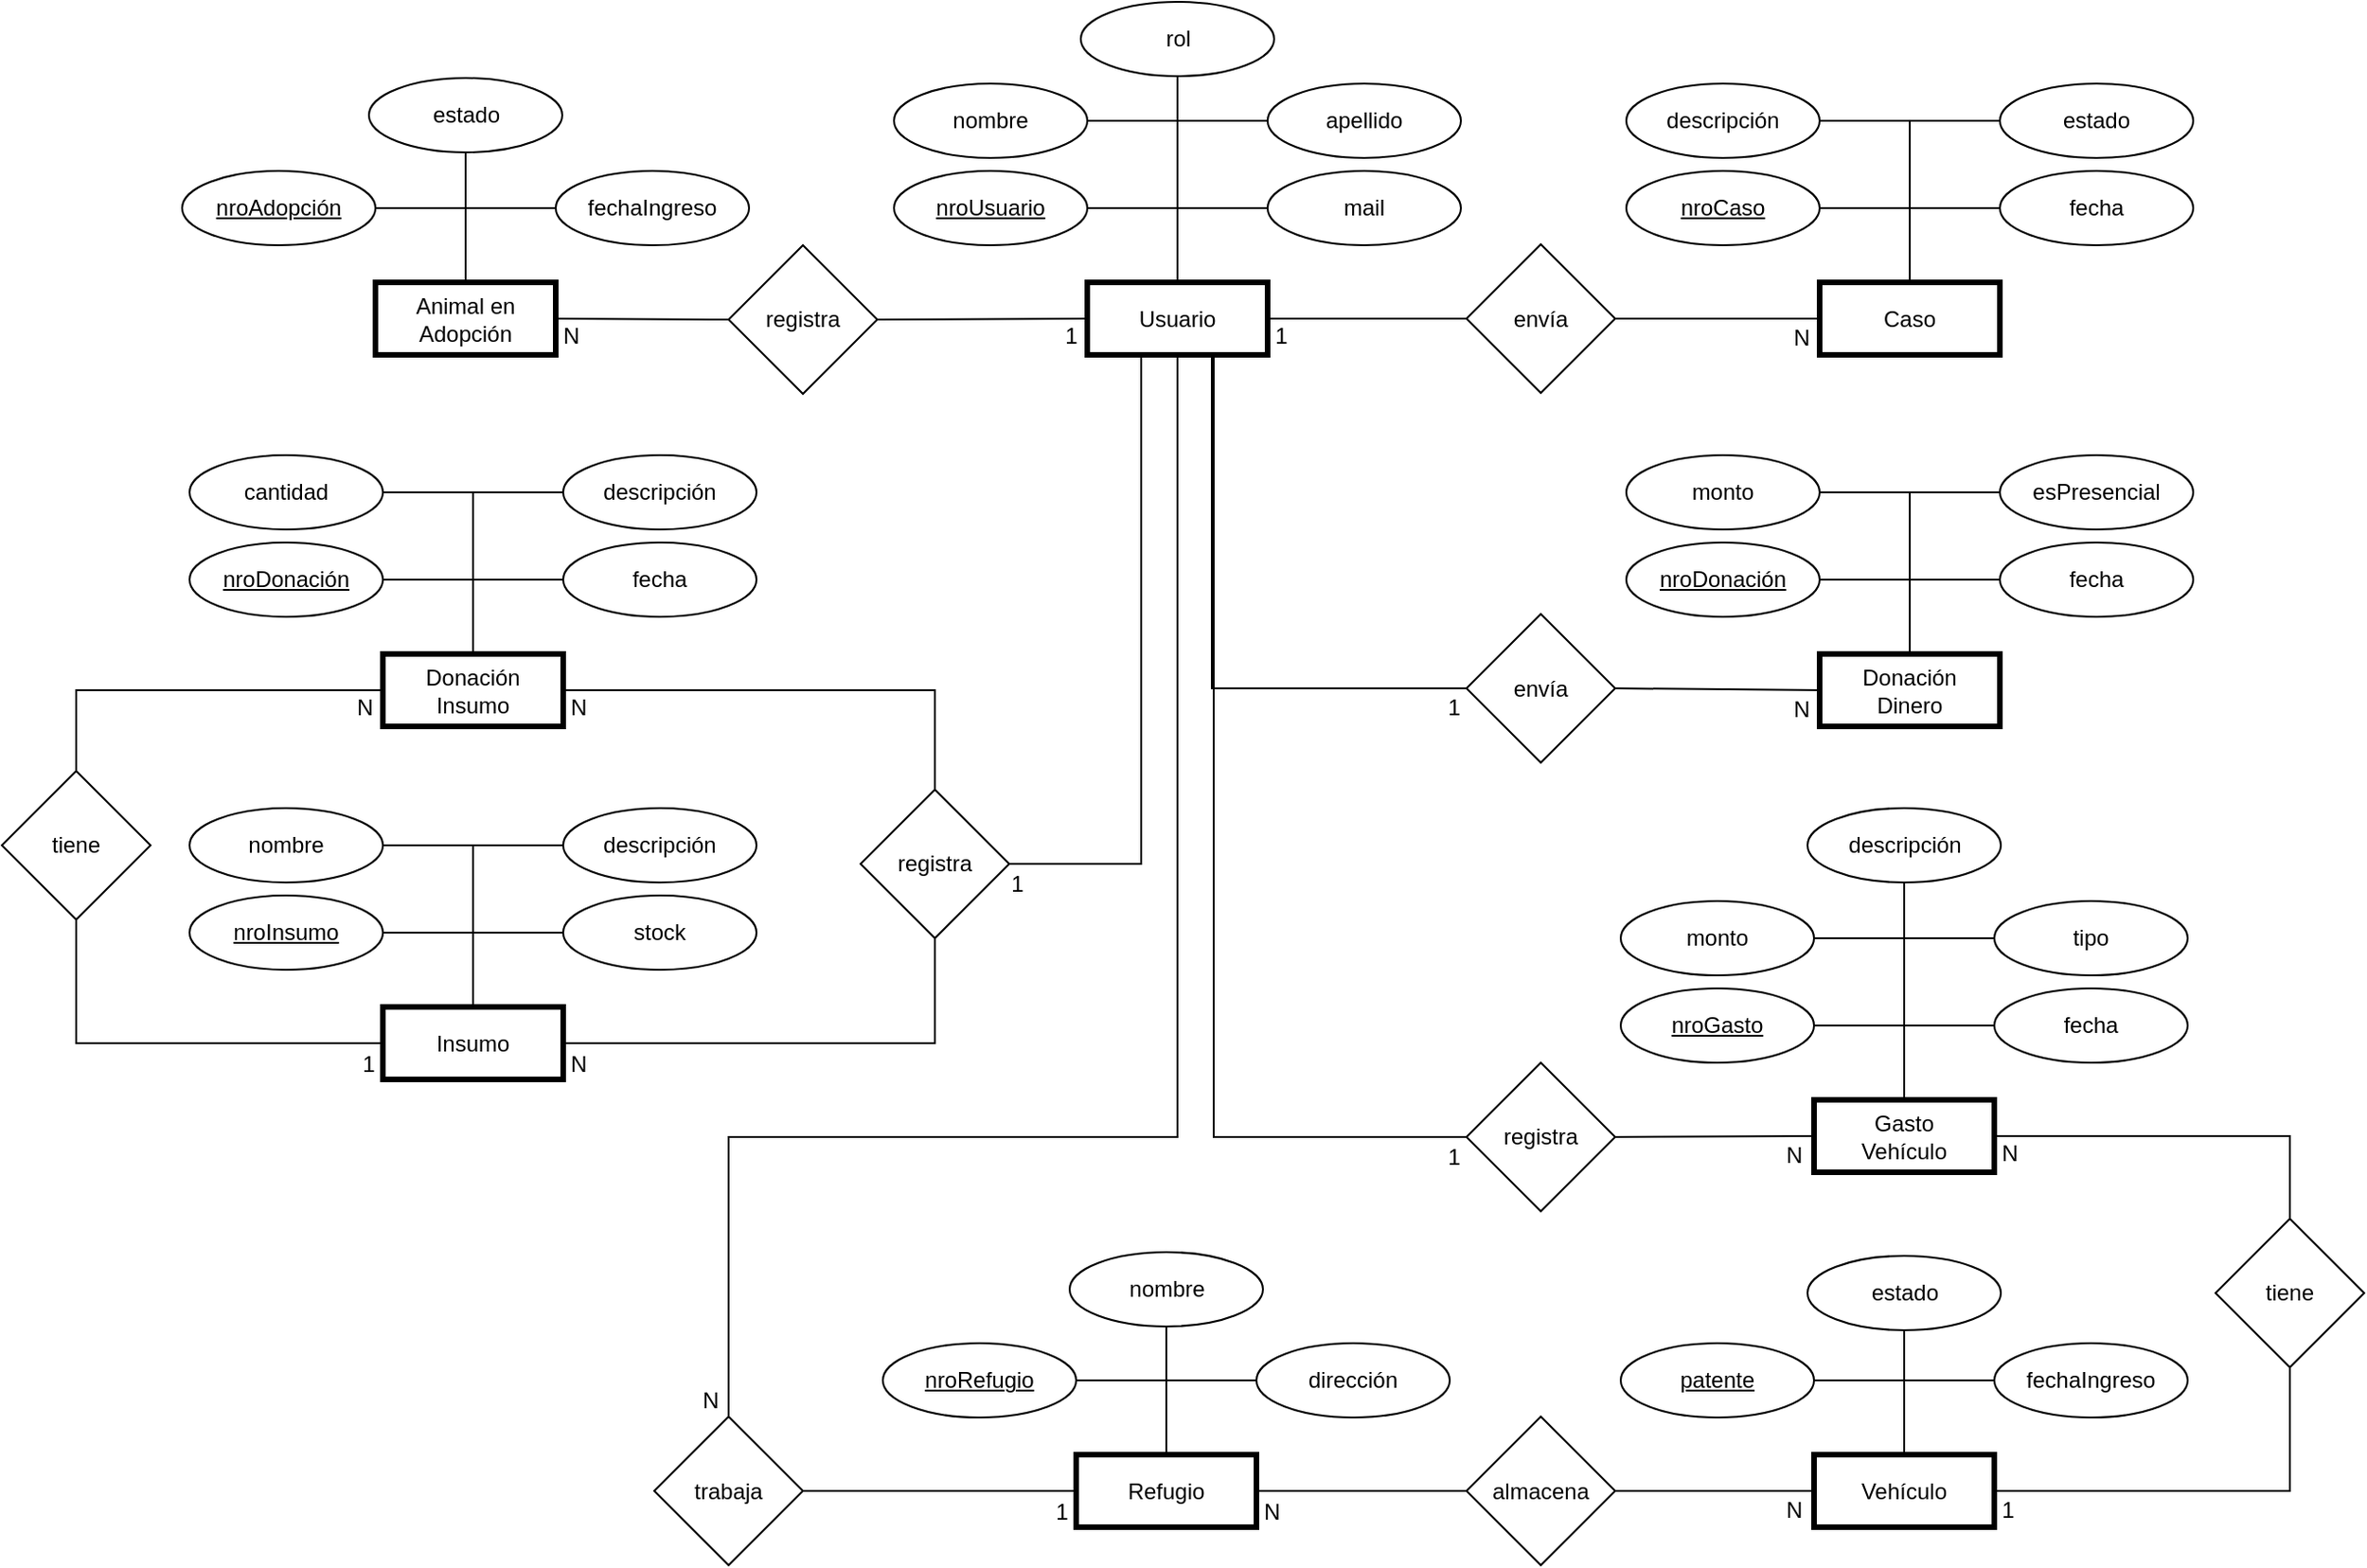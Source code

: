 <mxfile version="24.2.3" type="github">
  <diagram name="Page-1" id="GVhFGZ3rpqO2WIiVd2YP">
    <mxGraphModel dx="2443" dy="1619" grid="0" gridSize="10" guides="1" tooltips="1" connect="1" arrows="1" fold="1" page="0" pageScale="1" pageWidth="827" pageHeight="1169" math="0" shadow="0">
      <root>
        <mxCell id="0" />
        <mxCell id="1" parent="0" />
        <mxCell id="gxhyZ_KrEdZM4fqts1G2-6" style="edgeStyle=orthogonalEdgeStyle;rounded=0;orthogonalLoop=1;jettySize=auto;html=1;exitX=0.5;exitY=0;exitDx=0;exitDy=0;entryX=1;entryY=0.5;entryDx=0;entryDy=0;fontSize=12;startSize=8;endSize=8;endArrow=none;endFill=0;" parent="1" source="gxhyZ_KrEdZM4fqts1G2-1" target="gxhyZ_KrEdZM4fqts1G2-3" edge="1">
          <mxGeometry relative="1" as="geometry" />
        </mxCell>
        <mxCell id="gxhyZ_KrEdZM4fqts1G2-91" style="edgeStyle=none;curved=1;rounded=0;orthogonalLoop=1;jettySize=auto;html=1;exitX=1;exitY=0.5;exitDx=0;exitDy=0;fontSize=12;startSize=8;endSize=8;endArrow=none;endFill=0;" parent="1" source="gxhyZ_KrEdZM4fqts1G2-1" target="gxhyZ_KrEdZM4fqts1G2-90" edge="1">
          <mxGeometry relative="1" as="geometry" />
        </mxCell>
        <mxCell id="gxhyZ_KrEdZM4fqts1G2-111" value="1" style="edgeLabel;html=1;align=center;verticalAlign=middle;resizable=0;points=[];fontSize=12;" parent="gxhyZ_KrEdZM4fqts1G2-91" vertex="1" connectable="0">
          <mxGeometry x="-0.047" relative="1" as="geometry">
            <mxPoint x="-44" y="9" as="offset" />
          </mxGeometry>
        </mxCell>
        <mxCell id="gxhyZ_KrEdZM4fqts1G2-94" style="edgeStyle=none;curved=1;rounded=0;orthogonalLoop=1;jettySize=auto;html=1;exitX=0;exitY=0.5;exitDx=0;exitDy=0;entryX=1;entryY=0.5;entryDx=0;entryDy=0;fontSize=12;startSize=8;endSize=8;endArrow=none;endFill=0;" parent="1" source="gxhyZ_KrEdZM4fqts1G2-1" target="gxhyZ_KrEdZM4fqts1G2-93" edge="1">
          <mxGeometry relative="1" as="geometry">
            <mxPoint x="-341" y="42" as="targetPoint" />
          </mxGeometry>
        </mxCell>
        <mxCell id="gxhyZ_KrEdZM4fqts1G2-109" value="1" style="edgeLabel;html=1;align=center;verticalAlign=middle;resizable=0;points=[];fontSize=12;" parent="gxhyZ_KrEdZM4fqts1G2-94" vertex="1" connectable="0">
          <mxGeometry x="0.044" y="-2" relative="1" as="geometry">
            <mxPoint x="50" y="11" as="offset" />
          </mxGeometry>
        </mxCell>
        <mxCell id="gxhyZ_KrEdZM4fqts1G2-115" value="1" style="edgeLabel;html=1;align=center;verticalAlign=middle;resizable=0;points=[];fontSize=12;" parent="gxhyZ_KrEdZM4fqts1G2-94" vertex="1" connectable="0">
          <mxGeometry x="0.044" y="-2" relative="1" as="geometry">
            <mxPoint x="21" y="306" as="offset" />
          </mxGeometry>
        </mxCell>
        <mxCell id="gxhyZ_KrEdZM4fqts1G2-117" value="1" style="edgeLabel;html=1;align=center;verticalAlign=middle;resizable=0;points=[];fontSize=12;" parent="gxhyZ_KrEdZM4fqts1G2-94" vertex="1" connectable="0">
          <mxGeometry x="0.044" y="-2" relative="1" as="geometry">
            <mxPoint x="256" y="211" as="offset" />
          </mxGeometry>
        </mxCell>
        <mxCell id="gxhyZ_KrEdZM4fqts1G2-122" value="N" style="edgeLabel;html=1;align=center;verticalAlign=middle;resizable=0;points=[];fontSize=12;" parent="gxhyZ_KrEdZM4fqts1G2-94" vertex="1" connectable="0">
          <mxGeometry x="0.044" y="-2" relative="1" as="geometry">
            <mxPoint x="-330" y="211" as="offset" />
          </mxGeometry>
        </mxCell>
        <mxCell id="gxhyZ_KrEdZM4fqts1G2-123" value="1" style="edgeLabel;html=1;align=center;verticalAlign=middle;resizable=0;points=[];fontSize=12;" parent="gxhyZ_KrEdZM4fqts1G2-94" vertex="1" connectable="0">
          <mxGeometry x="0.044" y="-2" relative="1" as="geometry">
            <mxPoint x="-328" y="403" as="offset" />
          </mxGeometry>
        </mxCell>
        <mxCell id="gxhyZ_KrEdZM4fqts1G2-133" value="1" style="edgeLabel;html=1;align=center;verticalAlign=middle;resizable=0;points=[];fontSize=12;" parent="gxhyZ_KrEdZM4fqts1G2-94" vertex="1" connectable="0">
          <mxGeometry x="0.044" y="-2" relative="1" as="geometry">
            <mxPoint x="554" y="643" as="offset" />
          </mxGeometry>
        </mxCell>
        <mxCell id="F6LjRjJi2KFlLczRS62S-1" value="1" style="edgeLabel;html=1;align=center;verticalAlign=middle;resizable=0;points=[];fontSize=12;" vertex="1" connectable="0" parent="gxhyZ_KrEdZM4fqts1G2-94">
          <mxGeometry x="0.044" y="-2" relative="1" as="geometry">
            <mxPoint x="45" y="644" as="offset" />
          </mxGeometry>
        </mxCell>
        <mxCell id="F6LjRjJi2KFlLczRS62S-17" value="1" style="edgeLabel;html=1;align=center;verticalAlign=middle;resizable=0;points=[];fontSize=12;" vertex="1" connectable="0" parent="gxhyZ_KrEdZM4fqts1G2-94">
          <mxGeometry x="0.044" y="-2" relative="1" as="geometry">
            <mxPoint x="256" y="453" as="offset" />
          </mxGeometry>
        </mxCell>
        <mxCell id="gxhyZ_KrEdZM4fqts1G2-99" style="edgeStyle=orthogonalEdgeStyle;rounded=0;orthogonalLoop=1;jettySize=auto;html=1;exitX=0.5;exitY=1;exitDx=0;exitDy=0;entryX=0;entryY=0.5;entryDx=0;entryDy=0;fontSize=12;startSize=8;endSize=8;endArrow=none;endFill=0;" parent="1" source="gxhyZ_KrEdZM4fqts1G2-1" target="gxhyZ_KrEdZM4fqts1G2-97" edge="1">
          <mxGeometry relative="1" as="geometry">
            <Array as="points">
              <mxPoint x="-181" y="61" />
              <mxPoint x="-181" y="241" />
            </Array>
          </mxGeometry>
        </mxCell>
        <mxCell id="gxhyZ_KrEdZM4fqts1G2-128" style="edgeStyle=orthogonalEdgeStyle;rounded=0;orthogonalLoop=1;jettySize=auto;html=1;exitX=0.5;exitY=1;exitDx=0;exitDy=0;entryX=0;entryY=0.5;entryDx=0;entryDy=0;fontSize=12;startSize=8;endSize=8;endArrow=none;endFill=0;" parent="1" source="gxhyZ_KrEdZM4fqts1G2-1" target="gxhyZ_KrEdZM4fqts1G2-126" edge="1">
          <mxGeometry relative="1" as="geometry">
            <Array as="points">
              <mxPoint x="-180" y="61" />
              <mxPoint x="-180" y="482" />
            </Array>
          </mxGeometry>
        </mxCell>
        <mxCell id="F6LjRjJi2KFlLczRS62S-16" style="edgeStyle=orthogonalEdgeStyle;rounded=0;orthogonalLoop=1;jettySize=auto;html=1;exitX=0.5;exitY=1;exitDx=0;exitDy=0;entryX=0.5;entryY=0;entryDx=0;entryDy=0;fontSize=12;startSize=8;endSize=8;endArrow=none;endFill=0;" edge="1" parent="1" source="gxhyZ_KrEdZM4fqts1G2-1" target="F6LjRjJi2KFlLczRS62S-15">
          <mxGeometry relative="1" as="geometry">
            <Array as="points">
              <mxPoint x="-199" y="482" />
              <mxPoint x="-441" y="482" />
            </Array>
          </mxGeometry>
        </mxCell>
        <mxCell id="gxhyZ_KrEdZM4fqts1G2-1" value="Usuario" style="rounded=0;whiteSpace=wrap;html=1;strokeWidth=3;" parent="1" vertex="1">
          <mxGeometry x="-248" y="22" width="97" height="39" as="geometry" />
        </mxCell>
        <mxCell id="gxhyZ_KrEdZM4fqts1G2-2" value="nombre" style="ellipse;whiteSpace=wrap;html=1;" parent="1" vertex="1">
          <mxGeometry x="-352" y="-85" width="104" height="40" as="geometry" />
        </mxCell>
        <mxCell id="gxhyZ_KrEdZM4fqts1G2-3" value="&lt;u&gt;nroUsuario&lt;/u&gt;" style="ellipse;whiteSpace=wrap;html=1;" parent="1" vertex="1">
          <mxGeometry x="-352" y="-38" width="104" height="40" as="geometry" />
        </mxCell>
        <mxCell id="gxhyZ_KrEdZM4fqts1G2-4" value="apellido" style="ellipse;whiteSpace=wrap;html=1;" parent="1" vertex="1">
          <mxGeometry x="-151" y="-85" width="104" height="40" as="geometry" />
        </mxCell>
        <mxCell id="gxhyZ_KrEdZM4fqts1G2-5" value="mail" style="ellipse;whiteSpace=wrap;html=1;" parent="1" vertex="1">
          <mxGeometry x="-151" y="-38" width="104" height="40" as="geometry" />
        </mxCell>
        <mxCell id="gxhyZ_KrEdZM4fqts1G2-8" style="edgeStyle=orthogonalEdgeStyle;rounded=0;orthogonalLoop=1;jettySize=auto;html=1;exitX=0.5;exitY=0;exitDx=0;exitDy=0;entryX=1;entryY=0.5;entryDx=0;entryDy=0;fontSize=12;startSize=8;endSize=8;endArrow=none;endFill=0;" parent="1" source="gxhyZ_KrEdZM4fqts1G2-1" target="gxhyZ_KrEdZM4fqts1G2-2" edge="1">
          <mxGeometry relative="1" as="geometry">
            <mxPoint x="-175" y="-117" as="sourcePoint" />
            <mxPoint x="-224" y="-157" as="targetPoint" />
          </mxGeometry>
        </mxCell>
        <mxCell id="gxhyZ_KrEdZM4fqts1G2-9" style="edgeStyle=orthogonalEdgeStyle;rounded=0;orthogonalLoop=1;jettySize=auto;html=1;exitX=0.5;exitY=0;exitDx=0;exitDy=0;entryX=0;entryY=0.5;entryDx=0;entryDy=0;fontSize=12;startSize=8;endSize=8;endArrow=none;endFill=0;" parent="1" source="gxhyZ_KrEdZM4fqts1G2-1" target="gxhyZ_KrEdZM4fqts1G2-4" edge="1">
          <mxGeometry relative="1" as="geometry">
            <mxPoint x="-145" y="-4" as="sourcePoint" />
            <mxPoint x="-194" y="-91" as="targetPoint" />
          </mxGeometry>
        </mxCell>
        <mxCell id="gxhyZ_KrEdZM4fqts1G2-11" style="edgeStyle=orthogonalEdgeStyle;rounded=0;orthogonalLoop=1;jettySize=auto;html=1;exitX=0;exitY=0.5;exitDx=0;exitDy=0;entryX=0.5;entryY=0;entryDx=0;entryDy=0;fontSize=12;startSize=8;endSize=8;endArrow=none;endFill=0;" parent="1" source="gxhyZ_KrEdZM4fqts1G2-5" target="gxhyZ_KrEdZM4fqts1G2-1" edge="1">
          <mxGeometry relative="1" as="geometry">
            <mxPoint x="-45" y="72" as="sourcePoint" />
            <mxPoint x="-94" y="32" as="targetPoint" />
          </mxGeometry>
        </mxCell>
        <mxCell id="gxhyZ_KrEdZM4fqts1G2-12" style="edgeStyle=orthogonalEdgeStyle;rounded=0;orthogonalLoop=1;jettySize=auto;html=1;exitX=0.5;exitY=0;exitDx=0;exitDy=0;entryX=1;entryY=0.5;entryDx=0;entryDy=0;fontSize=12;startSize=8;endSize=8;endArrow=none;endFill=0;" parent="1" source="gxhyZ_KrEdZM4fqts1G2-13" target="gxhyZ_KrEdZM4fqts1G2-15" edge="1">
          <mxGeometry relative="1" as="geometry" />
        </mxCell>
        <mxCell id="gxhyZ_KrEdZM4fqts1G2-13" value="Caso" style="rounded=0;whiteSpace=wrap;html=1;strokeWidth=3;" parent="1" vertex="1">
          <mxGeometry x="146" y="22" width="97" height="39" as="geometry" />
        </mxCell>
        <mxCell id="gxhyZ_KrEdZM4fqts1G2-14" value="descripción" style="ellipse;whiteSpace=wrap;html=1;" parent="1" vertex="1">
          <mxGeometry x="42" y="-85" width="104" height="40" as="geometry" />
        </mxCell>
        <mxCell id="gxhyZ_KrEdZM4fqts1G2-15" value="&lt;u&gt;nroCaso&lt;/u&gt;" style="ellipse;whiteSpace=wrap;html=1;" parent="1" vertex="1">
          <mxGeometry x="42" y="-38" width="104" height="40" as="geometry" />
        </mxCell>
        <mxCell id="gxhyZ_KrEdZM4fqts1G2-17" value="fecha" style="ellipse;whiteSpace=wrap;html=1;" parent="1" vertex="1">
          <mxGeometry x="243" y="-38" width="104" height="40" as="geometry" />
        </mxCell>
        <mxCell id="gxhyZ_KrEdZM4fqts1G2-18" style="edgeStyle=orthogonalEdgeStyle;rounded=0;orthogonalLoop=1;jettySize=auto;html=1;exitX=0.5;exitY=0;exitDx=0;exitDy=0;entryX=1;entryY=0.5;entryDx=0;entryDy=0;fontSize=12;startSize=8;endSize=8;endArrow=none;endFill=0;" parent="1" source="gxhyZ_KrEdZM4fqts1G2-13" target="gxhyZ_KrEdZM4fqts1G2-14" edge="1">
          <mxGeometry relative="1" as="geometry">
            <mxPoint x="219" y="-117" as="sourcePoint" />
            <mxPoint x="170" y="-157" as="targetPoint" />
          </mxGeometry>
        </mxCell>
        <mxCell id="gxhyZ_KrEdZM4fqts1G2-20" style="edgeStyle=orthogonalEdgeStyle;rounded=0;orthogonalLoop=1;jettySize=auto;html=1;exitX=0;exitY=0.5;exitDx=0;exitDy=0;entryX=0.5;entryY=0;entryDx=0;entryDy=0;fontSize=12;startSize=8;endSize=8;endArrow=none;endFill=0;" parent="1" source="gxhyZ_KrEdZM4fqts1G2-17" target="gxhyZ_KrEdZM4fqts1G2-13" edge="1">
          <mxGeometry relative="1" as="geometry">
            <mxPoint x="349" y="72" as="sourcePoint" />
            <mxPoint x="300" y="32" as="targetPoint" />
          </mxGeometry>
        </mxCell>
        <mxCell id="gxhyZ_KrEdZM4fqts1G2-21" style="edgeStyle=orthogonalEdgeStyle;rounded=0;orthogonalLoop=1;jettySize=auto;html=1;exitX=0.5;exitY=0;exitDx=0;exitDy=0;entryX=1;entryY=0.5;entryDx=0;entryDy=0;fontSize=12;startSize=8;endSize=8;endArrow=none;endFill=0;" parent="1" source="gxhyZ_KrEdZM4fqts1G2-22" target="gxhyZ_KrEdZM4fqts1G2-24" edge="1">
          <mxGeometry relative="1" as="geometry" />
        </mxCell>
        <mxCell id="gxhyZ_KrEdZM4fqts1G2-22" value="&lt;div&gt;Animal en Adopción&lt;/div&gt;" style="rounded=0;whiteSpace=wrap;html=1;strokeWidth=3;" parent="1" vertex="1">
          <mxGeometry x="-631" y="22" width="97" height="39" as="geometry" />
        </mxCell>
        <mxCell id="gxhyZ_KrEdZM4fqts1G2-24" value="&lt;u&gt;nroAdopción&lt;/u&gt;" style="ellipse;whiteSpace=wrap;html=1;" parent="1" vertex="1">
          <mxGeometry x="-735" y="-38" width="104" height="40" as="geometry" />
        </mxCell>
        <mxCell id="gxhyZ_KrEdZM4fqts1G2-26" value="fechaIngreso" style="ellipse;whiteSpace=wrap;html=1;" parent="1" vertex="1">
          <mxGeometry x="-534" y="-38" width="104" height="40" as="geometry" />
        </mxCell>
        <mxCell id="gxhyZ_KrEdZM4fqts1G2-29" style="edgeStyle=orthogonalEdgeStyle;rounded=0;orthogonalLoop=1;jettySize=auto;html=1;exitX=0;exitY=0.5;exitDx=0;exitDy=0;entryX=0.5;entryY=0;entryDx=0;entryDy=0;fontSize=12;startSize=8;endSize=8;endArrow=none;endFill=0;" parent="1" source="gxhyZ_KrEdZM4fqts1G2-26" target="gxhyZ_KrEdZM4fqts1G2-22" edge="1">
          <mxGeometry relative="1" as="geometry">
            <mxPoint x="-428" y="72" as="sourcePoint" />
            <mxPoint x="-477" y="32" as="targetPoint" />
          </mxGeometry>
        </mxCell>
        <mxCell id="gxhyZ_KrEdZM4fqts1G2-30" style="edgeStyle=orthogonalEdgeStyle;rounded=0;orthogonalLoop=1;jettySize=auto;html=1;exitX=0.5;exitY=0;exitDx=0;exitDy=0;entryX=1;entryY=0.5;entryDx=0;entryDy=0;fontSize=12;startSize=8;endSize=8;endArrow=none;endFill=0;" parent="1" source="gxhyZ_KrEdZM4fqts1G2-31" target="gxhyZ_KrEdZM4fqts1G2-33" edge="1">
          <mxGeometry relative="1" as="geometry" />
        </mxCell>
        <mxCell id="gxhyZ_KrEdZM4fqts1G2-31" value="&lt;div&gt;Donación&lt;/div&gt;&lt;div&gt;Dinero&lt;br&gt;&lt;/div&gt;" style="rounded=0;whiteSpace=wrap;html=1;strokeWidth=3;" parent="1" vertex="1">
          <mxGeometry x="146" y="222" width="97" height="39" as="geometry" />
        </mxCell>
        <mxCell id="gxhyZ_KrEdZM4fqts1G2-32" value="monto" style="ellipse;whiteSpace=wrap;html=1;" parent="1" vertex="1">
          <mxGeometry x="42" y="115" width="104" height="40" as="geometry" />
        </mxCell>
        <mxCell id="gxhyZ_KrEdZM4fqts1G2-33" value="&lt;u&gt;nroDonación&lt;/u&gt;" style="ellipse;whiteSpace=wrap;html=1;" parent="1" vertex="1">
          <mxGeometry x="42" y="162" width="104" height="40" as="geometry" />
        </mxCell>
        <mxCell id="gxhyZ_KrEdZM4fqts1G2-34" value="esPresencial" style="ellipse;whiteSpace=wrap;html=1;" parent="1" vertex="1">
          <mxGeometry x="243" y="115" width="104" height="40" as="geometry" />
        </mxCell>
        <mxCell id="gxhyZ_KrEdZM4fqts1G2-35" value="fecha" style="ellipse;whiteSpace=wrap;html=1;" parent="1" vertex="1">
          <mxGeometry x="243" y="162" width="104" height="40" as="geometry" />
        </mxCell>
        <mxCell id="gxhyZ_KrEdZM4fqts1G2-36" style="edgeStyle=orthogonalEdgeStyle;rounded=0;orthogonalLoop=1;jettySize=auto;html=1;exitX=0.5;exitY=0;exitDx=0;exitDy=0;entryX=1;entryY=0.5;entryDx=0;entryDy=0;fontSize=12;startSize=8;endSize=8;endArrow=none;endFill=0;" parent="1" source="gxhyZ_KrEdZM4fqts1G2-31" target="gxhyZ_KrEdZM4fqts1G2-32" edge="1">
          <mxGeometry relative="1" as="geometry">
            <mxPoint x="219" y="83" as="sourcePoint" />
            <mxPoint x="170" y="43" as="targetPoint" />
          </mxGeometry>
        </mxCell>
        <mxCell id="gxhyZ_KrEdZM4fqts1G2-37" style="edgeStyle=orthogonalEdgeStyle;rounded=0;orthogonalLoop=1;jettySize=auto;html=1;exitX=0.5;exitY=0;exitDx=0;exitDy=0;entryX=0;entryY=0.5;entryDx=0;entryDy=0;fontSize=12;startSize=8;endSize=8;endArrow=none;endFill=0;" parent="1" source="gxhyZ_KrEdZM4fqts1G2-31" target="gxhyZ_KrEdZM4fqts1G2-34" edge="1">
          <mxGeometry relative="1" as="geometry">
            <mxPoint x="249" y="196" as="sourcePoint" />
            <mxPoint x="200" y="109" as="targetPoint" />
          </mxGeometry>
        </mxCell>
        <mxCell id="gxhyZ_KrEdZM4fqts1G2-38" style="edgeStyle=orthogonalEdgeStyle;rounded=0;orthogonalLoop=1;jettySize=auto;html=1;exitX=0;exitY=0.5;exitDx=0;exitDy=0;entryX=0.5;entryY=0;entryDx=0;entryDy=0;fontSize=12;startSize=8;endSize=8;endArrow=none;endFill=0;" parent="1" source="gxhyZ_KrEdZM4fqts1G2-35" target="gxhyZ_KrEdZM4fqts1G2-31" edge="1">
          <mxGeometry relative="1" as="geometry">
            <mxPoint x="349" y="272" as="sourcePoint" />
            <mxPoint x="300" y="232" as="targetPoint" />
          </mxGeometry>
        </mxCell>
        <mxCell id="gxhyZ_KrEdZM4fqts1G2-39" style="edgeStyle=orthogonalEdgeStyle;rounded=0;orthogonalLoop=1;jettySize=auto;html=1;exitX=0.5;exitY=0;exitDx=0;exitDy=0;entryX=1;entryY=0.5;entryDx=0;entryDy=0;fontSize=12;startSize=8;endSize=8;endArrow=none;endFill=0;" parent="1" source="gxhyZ_KrEdZM4fqts1G2-40" target="gxhyZ_KrEdZM4fqts1G2-42" edge="1">
          <mxGeometry relative="1" as="geometry" />
        </mxCell>
        <mxCell id="gxhyZ_KrEdZM4fqts1G2-108" style="edgeStyle=orthogonalEdgeStyle;rounded=0;orthogonalLoop=1;jettySize=auto;html=1;exitX=1;exitY=0.5;exitDx=0;exitDy=0;entryX=0.5;entryY=1;entryDx=0;entryDy=0;fontSize=12;startSize=8;endSize=8;endArrow=none;endFill=0;" parent="1" source="gxhyZ_KrEdZM4fqts1G2-40" target="gxhyZ_KrEdZM4fqts1G2-96" edge="1">
          <mxGeometry relative="1" as="geometry" />
        </mxCell>
        <mxCell id="gxhyZ_KrEdZM4fqts1G2-40" value="Insumo" style="rounded=0;whiteSpace=wrap;html=1;strokeWidth=3;" parent="1" vertex="1">
          <mxGeometry x="-627" y="412" width="97" height="39" as="geometry" />
        </mxCell>
        <mxCell id="gxhyZ_KrEdZM4fqts1G2-41" value="nombre" style="ellipse;whiteSpace=wrap;html=1;" parent="1" vertex="1">
          <mxGeometry x="-731" y="305" width="104" height="40" as="geometry" />
        </mxCell>
        <mxCell id="gxhyZ_KrEdZM4fqts1G2-42" value="&lt;u&gt;nroInsumo&lt;/u&gt;" style="ellipse;whiteSpace=wrap;html=1;" parent="1" vertex="1">
          <mxGeometry x="-731" y="352" width="104" height="40" as="geometry" />
        </mxCell>
        <mxCell id="gxhyZ_KrEdZM4fqts1G2-43" value="descripción" style="ellipse;whiteSpace=wrap;html=1;" parent="1" vertex="1">
          <mxGeometry x="-530" y="305" width="104" height="40" as="geometry" />
        </mxCell>
        <mxCell id="gxhyZ_KrEdZM4fqts1G2-44" value="stock" style="ellipse;whiteSpace=wrap;html=1;" parent="1" vertex="1">
          <mxGeometry x="-530" y="352" width="104" height="40" as="geometry" />
        </mxCell>
        <mxCell id="gxhyZ_KrEdZM4fqts1G2-45" style="edgeStyle=orthogonalEdgeStyle;rounded=0;orthogonalLoop=1;jettySize=auto;html=1;exitX=0.5;exitY=0;exitDx=0;exitDy=0;entryX=1;entryY=0.5;entryDx=0;entryDy=0;fontSize=12;startSize=8;endSize=8;endArrow=none;endFill=0;" parent="1" source="gxhyZ_KrEdZM4fqts1G2-40" target="gxhyZ_KrEdZM4fqts1G2-41" edge="1">
          <mxGeometry relative="1" as="geometry">
            <mxPoint x="-554" y="273" as="sourcePoint" />
            <mxPoint x="-603" y="233" as="targetPoint" />
          </mxGeometry>
        </mxCell>
        <mxCell id="gxhyZ_KrEdZM4fqts1G2-46" style="edgeStyle=orthogonalEdgeStyle;rounded=0;orthogonalLoop=1;jettySize=auto;html=1;exitX=0.5;exitY=0;exitDx=0;exitDy=0;entryX=0;entryY=0.5;entryDx=0;entryDy=0;fontSize=12;startSize=8;endSize=8;endArrow=none;endFill=0;" parent="1" source="gxhyZ_KrEdZM4fqts1G2-40" target="gxhyZ_KrEdZM4fqts1G2-43" edge="1">
          <mxGeometry relative="1" as="geometry">
            <mxPoint x="-524" y="386" as="sourcePoint" />
            <mxPoint x="-573" y="299" as="targetPoint" />
          </mxGeometry>
        </mxCell>
        <mxCell id="gxhyZ_KrEdZM4fqts1G2-47" style="edgeStyle=orthogonalEdgeStyle;rounded=0;orthogonalLoop=1;jettySize=auto;html=1;exitX=0;exitY=0.5;exitDx=0;exitDy=0;entryX=0.5;entryY=0;entryDx=0;entryDy=0;fontSize=12;startSize=8;endSize=8;endArrow=none;endFill=0;" parent="1" source="gxhyZ_KrEdZM4fqts1G2-44" target="gxhyZ_KrEdZM4fqts1G2-40" edge="1">
          <mxGeometry relative="1" as="geometry">
            <mxPoint x="-424" y="462" as="sourcePoint" />
            <mxPoint x="-473" y="422" as="targetPoint" />
          </mxGeometry>
        </mxCell>
        <mxCell id="gxhyZ_KrEdZM4fqts1G2-48" style="edgeStyle=orthogonalEdgeStyle;rounded=0;orthogonalLoop=1;jettySize=auto;html=1;exitX=0.5;exitY=0;exitDx=0;exitDy=0;entryX=1;entryY=0.5;entryDx=0;entryDy=0;fontSize=12;startSize=8;endSize=8;endArrow=none;endFill=0;" parent="1" source="gxhyZ_KrEdZM4fqts1G2-49" target="gxhyZ_KrEdZM4fqts1G2-51" edge="1">
          <mxGeometry relative="1" as="geometry" />
        </mxCell>
        <mxCell id="gxhyZ_KrEdZM4fqts1G2-49" value="&lt;div&gt;Donación&lt;/div&gt;&lt;div&gt;Insumo&lt;br&gt;&lt;/div&gt;" style="rounded=0;whiteSpace=wrap;html=1;strokeWidth=3;" parent="1" vertex="1">
          <mxGeometry x="-627" y="222" width="97" height="39" as="geometry" />
        </mxCell>
        <mxCell id="gxhyZ_KrEdZM4fqts1G2-50" value="cantidad" style="ellipse;whiteSpace=wrap;html=1;" parent="1" vertex="1">
          <mxGeometry x="-731" y="115" width="104" height="40" as="geometry" />
        </mxCell>
        <mxCell id="gxhyZ_KrEdZM4fqts1G2-51" value="&lt;u&gt;nroDonación&lt;/u&gt;" style="ellipse;whiteSpace=wrap;html=1;" parent="1" vertex="1">
          <mxGeometry x="-731" y="162" width="104" height="40" as="geometry" />
        </mxCell>
        <mxCell id="gxhyZ_KrEdZM4fqts1G2-52" value="descripción" style="ellipse;whiteSpace=wrap;html=1;" parent="1" vertex="1">
          <mxGeometry x="-530" y="115" width="104" height="40" as="geometry" />
        </mxCell>
        <mxCell id="gxhyZ_KrEdZM4fqts1G2-53" value="fecha" style="ellipse;whiteSpace=wrap;html=1;" parent="1" vertex="1">
          <mxGeometry x="-530" y="162" width="104" height="40" as="geometry" />
        </mxCell>
        <mxCell id="gxhyZ_KrEdZM4fqts1G2-54" style="edgeStyle=orthogonalEdgeStyle;rounded=0;orthogonalLoop=1;jettySize=auto;html=1;exitX=0.5;exitY=0;exitDx=0;exitDy=0;entryX=1;entryY=0.5;entryDx=0;entryDy=0;fontSize=12;startSize=8;endSize=8;endArrow=none;endFill=0;" parent="1" source="gxhyZ_KrEdZM4fqts1G2-49" target="gxhyZ_KrEdZM4fqts1G2-50" edge="1">
          <mxGeometry relative="1" as="geometry">
            <mxPoint x="-554" y="83" as="sourcePoint" />
            <mxPoint x="-603" y="43" as="targetPoint" />
          </mxGeometry>
        </mxCell>
        <mxCell id="gxhyZ_KrEdZM4fqts1G2-55" style="edgeStyle=orthogonalEdgeStyle;rounded=0;orthogonalLoop=1;jettySize=auto;html=1;exitX=0.5;exitY=0;exitDx=0;exitDy=0;entryX=0;entryY=0.5;entryDx=0;entryDy=0;fontSize=12;startSize=8;endSize=8;endArrow=none;endFill=0;" parent="1" source="gxhyZ_KrEdZM4fqts1G2-49" target="gxhyZ_KrEdZM4fqts1G2-52" edge="1">
          <mxGeometry relative="1" as="geometry">
            <mxPoint x="-524" y="196" as="sourcePoint" />
            <mxPoint x="-573" y="109" as="targetPoint" />
          </mxGeometry>
        </mxCell>
        <mxCell id="gxhyZ_KrEdZM4fqts1G2-56" style="edgeStyle=orthogonalEdgeStyle;rounded=0;orthogonalLoop=1;jettySize=auto;html=1;exitX=0;exitY=0.5;exitDx=0;exitDy=0;entryX=0.5;entryY=0;entryDx=0;entryDy=0;fontSize=12;startSize=8;endSize=8;endArrow=none;endFill=0;" parent="1" source="gxhyZ_KrEdZM4fqts1G2-53" target="gxhyZ_KrEdZM4fqts1G2-49" edge="1">
          <mxGeometry relative="1" as="geometry">
            <mxPoint x="-424" y="272" as="sourcePoint" />
            <mxPoint x="-473" y="232" as="targetPoint" />
          </mxGeometry>
        </mxCell>
        <mxCell id="gxhyZ_KrEdZM4fqts1G2-57" style="edgeStyle=orthogonalEdgeStyle;rounded=0;orthogonalLoop=1;jettySize=auto;html=1;exitX=0.5;exitY=0;exitDx=0;exitDy=0;entryX=1;entryY=0.5;entryDx=0;entryDy=0;fontSize=12;startSize=8;endSize=8;endArrow=none;endFill=0;" parent="1" source="gxhyZ_KrEdZM4fqts1G2-58" target="gxhyZ_KrEdZM4fqts1G2-60" edge="1">
          <mxGeometry relative="1" as="geometry" />
        </mxCell>
        <mxCell id="gxhyZ_KrEdZM4fqts1G2-58" value="Vehículo" style="rounded=0;whiteSpace=wrap;html=1;strokeWidth=3;" parent="1" vertex="1">
          <mxGeometry x="143" y="653" width="97" height="39" as="geometry" />
        </mxCell>
        <mxCell id="gxhyZ_KrEdZM4fqts1G2-59" value="estado" style="ellipse;whiteSpace=wrap;html=1;" parent="1" vertex="1">
          <mxGeometry x="139.5" y="546" width="104" height="40" as="geometry" />
        </mxCell>
        <mxCell id="gxhyZ_KrEdZM4fqts1G2-60" value="&lt;u&gt;patente&lt;/u&gt;" style="ellipse;whiteSpace=wrap;html=1;" parent="1" vertex="1">
          <mxGeometry x="39" y="593" width="104" height="40" as="geometry" />
        </mxCell>
        <mxCell id="gxhyZ_KrEdZM4fqts1G2-61" value="fechaIngreso" style="ellipse;whiteSpace=wrap;html=1;" parent="1" vertex="1">
          <mxGeometry x="240" y="593" width="104" height="40" as="geometry" />
        </mxCell>
        <mxCell id="gxhyZ_KrEdZM4fqts1G2-62" style="edgeStyle=orthogonalEdgeStyle;rounded=0;orthogonalLoop=1;jettySize=auto;html=1;exitX=0.5;exitY=0;exitDx=0;exitDy=0;entryX=0.5;entryY=1;entryDx=0;entryDy=0;fontSize=12;startSize=8;endSize=8;endArrow=none;endFill=0;" parent="1" source="gxhyZ_KrEdZM4fqts1G2-58" target="gxhyZ_KrEdZM4fqts1G2-59" edge="1">
          <mxGeometry relative="1" as="geometry">
            <mxPoint x="216" y="514" as="sourcePoint" />
            <mxPoint x="167" y="474" as="targetPoint" />
          </mxGeometry>
        </mxCell>
        <mxCell id="gxhyZ_KrEdZM4fqts1G2-63" style="edgeStyle=orthogonalEdgeStyle;rounded=0;orthogonalLoop=1;jettySize=auto;html=1;exitX=0;exitY=0.5;exitDx=0;exitDy=0;entryX=0.5;entryY=0;entryDx=0;entryDy=0;fontSize=12;startSize=8;endSize=8;endArrow=none;endFill=0;" parent="1" source="gxhyZ_KrEdZM4fqts1G2-61" target="gxhyZ_KrEdZM4fqts1G2-58" edge="1">
          <mxGeometry relative="1" as="geometry">
            <mxPoint x="346" y="703" as="sourcePoint" />
            <mxPoint x="297" y="663" as="targetPoint" />
          </mxGeometry>
        </mxCell>
        <mxCell id="gxhyZ_KrEdZM4fqts1G2-80" style="edgeStyle=orthogonalEdgeStyle;rounded=0;orthogonalLoop=1;jettySize=auto;html=1;exitX=0.5;exitY=0;exitDx=0;exitDy=0;entryX=1;entryY=0.5;entryDx=0;entryDy=0;fontSize=12;startSize=8;endSize=8;endArrow=none;endFill=0;" parent="1" source="gxhyZ_KrEdZM4fqts1G2-81" target="gxhyZ_KrEdZM4fqts1G2-83" edge="1">
          <mxGeometry relative="1" as="geometry" />
        </mxCell>
        <mxCell id="gxhyZ_KrEdZM4fqts1G2-81" value="Gasto&lt;br&gt;Vehículo" style="rounded=0;whiteSpace=wrap;html=1;strokeWidth=3;" parent="1" vertex="1">
          <mxGeometry x="143" y="462" width="97" height="39" as="geometry" />
        </mxCell>
        <mxCell id="gxhyZ_KrEdZM4fqts1G2-82" value="monto" style="ellipse;whiteSpace=wrap;html=1;" parent="1" vertex="1">
          <mxGeometry x="39" y="355" width="104" height="40" as="geometry" />
        </mxCell>
        <mxCell id="gxhyZ_KrEdZM4fqts1G2-83" value="&lt;u&gt;nroGasto&lt;/u&gt;" style="ellipse;whiteSpace=wrap;html=1;" parent="1" vertex="1">
          <mxGeometry x="39" y="402" width="104" height="40" as="geometry" />
        </mxCell>
        <mxCell id="gxhyZ_KrEdZM4fqts1G2-84" value="tipo" style="ellipse;whiteSpace=wrap;html=1;" parent="1" vertex="1">
          <mxGeometry x="240" y="355" width="104" height="40" as="geometry" />
        </mxCell>
        <mxCell id="gxhyZ_KrEdZM4fqts1G2-85" value="fecha" style="ellipse;whiteSpace=wrap;html=1;" parent="1" vertex="1">
          <mxGeometry x="240" y="402" width="104" height="40" as="geometry" />
        </mxCell>
        <mxCell id="gxhyZ_KrEdZM4fqts1G2-86" style="edgeStyle=orthogonalEdgeStyle;rounded=0;orthogonalLoop=1;jettySize=auto;html=1;exitX=0.5;exitY=0;exitDx=0;exitDy=0;entryX=1;entryY=0.5;entryDx=0;entryDy=0;fontSize=12;startSize=8;endSize=8;endArrow=none;endFill=0;" parent="1" source="gxhyZ_KrEdZM4fqts1G2-81" target="gxhyZ_KrEdZM4fqts1G2-82" edge="1">
          <mxGeometry relative="1" as="geometry">
            <mxPoint x="216" y="323" as="sourcePoint" />
            <mxPoint x="167" y="283" as="targetPoint" />
          </mxGeometry>
        </mxCell>
        <mxCell id="gxhyZ_KrEdZM4fqts1G2-87" style="edgeStyle=orthogonalEdgeStyle;rounded=0;orthogonalLoop=1;jettySize=auto;html=1;exitX=0.5;exitY=0;exitDx=0;exitDy=0;entryX=0;entryY=0.5;entryDx=0;entryDy=0;fontSize=12;startSize=8;endSize=8;endArrow=none;endFill=0;" parent="1" source="gxhyZ_KrEdZM4fqts1G2-81" target="gxhyZ_KrEdZM4fqts1G2-84" edge="1">
          <mxGeometry relative="1" as="geometry">
            <mxPoint x="246" y="436" as="sourcePoint" />
            <mxPoint x="197" y="349" as="targetPoint" />
          </mxGeometry>
        </mxCell>
        <mxCell id="gxhyZ_KrEdZM4fqts1G2-88" style="edgeStyle=orthogonalEdgeStyle;rounded=0;orthogonalLoop=1;jettySize=auto;html=1;exitX=0;exitY=0.5;exitDx=0;exitDy=0;entryX=0.5;entryY=0;entryDx=0;entryDy=0;fontSize=12;startSize=8;endSize=8;endArrow=none;endFill=0;" parent="1" source="gxhyZ_KrEdZM4fqts1G2-85" target="gxhyZ_KrEdZM4fqts1G2-81" edge="1">
          <mxGeometry relative="1" as="geometry">
            <mxPoint x="346" y="512" as="sourcePoint" />
            <mxPoint x="297" y="472" as="targetPoint" />
          </mxGeometry>
        </mxCell>
        <mxCell id="gxhyZ_KrEdZM4fqts1G2-92" style="edgeStyle=none;curved=1;rounded=0;orthogonalLoop=1;jettySize=auto;html=1;exitX=1;exitY=0.5;exitDx=0;exitDy=0;entryX=0;entryY=0.5;entryDx=0;entryDy=0;fontSize=12;startSize=8;endSize=8;endArrow=none;endFill=0;" parent="1" source="gxhyZ_KrEdZM4fqts1G2-90" target="gxhyZ_KrEdZM4fqts1G2-13" edge="1">
          <mxGeometry relative="1" as="geometry">
            <mxPoint x="26" y="41.5" as="sourcePoint" />
          </mxGeometry>
        </mxCell>
        <mxCell id="gxhyZ_KrEdZM4fqts1G2-112" value="N" style="edgeLabel;html=1;align=center;verticalAlign=middle;resizable=0;points=[];fontSize=12;" parent="gxhyZ_KrEdZM4fqts1G2-92" vertex="1" connectable="0">
          <mxGeometry x="-0.036" y="1" relative="1" as="geometry">
            <mxPoint x="47" y="11" as="offset" />
          </mxGeometry>
        </mxCell>
        <mxCell id="gxhyZ_KrEdZM4fqts1G2-90" value="envía" style="rhombus;whiteSpace=wrap;html=1;" parent="1" vertex="1">
          <mxGeometry x="-44" y="1.5" width="80" height="80" as="geometry" />
        </mxCell>
        <mxCell id="gxhyZ_KrEdZM4fqts1G2-95" style="edgeStyle=none;curved=1;rounded=0;orthogonalLoop=1;jettySize=auto;html=1;exitX=0;exitY=0.5;exitDx=0;exitDy=0;entryX=1;entryY=0.5;entryDx=0;entryDy=0;fontSize=12;startSize=8;endSize=8;endArrow=none;endFill=0;" parent="1" source="gxhyZ_KrEdZM4fqts1G2-93" target="gxhyZ_KrEdZM4fqts1G2-22" edge="1">
          <mxGeometry relative="1" as="geometry" />
        </mxCell>
        <mxCell id="gxhyZ_KrEdZM4fqts1G2-110" value="N" style="edgeLabel;html=1;align=center;verticalAlign=middle;resizable=0;points=[];fontSize=12;" parent="gxhyZ_KrEdZM4fqts1G2-95" vertex="1" connectable="0">
          <mxGeometry x="-0.032" y="-2" relative="1" as="geometry">
            <mxPoint x="-40" y="11" as="offset" />
          </mxGeometry>
        </mxCell>
        <mxCell id="gxhyZ_KrEdZM4fqts1G2-113" value="N" style="edgeLabel;html=1;align=center;verticalAlign=middle;resizable=0;points=[];fontSize=12;" parent="gxhyZ_KrEdZM4fqts1G2-95" vertex="1" connectable="0">
          <mxGeometry x="-0.032" y="-2" relative="1" as="geometry">
            <mxPoint x="-36" y="211" as="offset" />
          </mxGeometry>
        </mxCell>
        <mxCell id="gxhyZ_KrEdZM4fqts1G2-116" value="N" style="edgeLabel;html=1;align=center;verticalAlign=middle;resizable=0;points=[];fontSize=12;" parent="gxhyZ_KrEdZM4fqts1G2-95" vertex="1" connectable="0">
          <mxGeometry x="-0.032" y="-2" relative="1" as="geometry">
            <mxPoint x="-36" y="403" as="offset" />
          </mxGeometry>
        </mxCell>
        <mxCell id="gxhyZ_KrEdZM4fqts1G2-118" value="N" style="edgeLabel;html=1;align=center;verticalAlign=middle;resizable=0;points=[];fontSize=12;" parent="gxhyZ_KrEdZM4fqts1G2-95" vertex="1" connectable="0">
          <mxGeometry x="-0.032" y="-2" relative="1" as="geometry">
            <mxPoint x="622" y="212" as="offset" />
          </mxGeometry>
        </mxCell>
        <mxCell id="gxhyZ_KrEdZM4fqts1G2-132" value="N" style="edgeLabel;html=1;align=center;verticalAlign=middle;resizable=0;points=[];fontSize=12;" parent="gxhyZ_KrEdZM4fqts1G2-95" vertex="1" connectable="0">
          <mxGeometry x="-0.032" y="-2" relative="1" as="geometry">
            <mxPoint x="734" y="451" as="offset" />
          </mxGeometry>
        </mxCell>
        <mxCell id="gxhyZ_KrEdZM4fqts1G2-137" value="N" style="edgeLabel;html=1;align=center;verticalAlign=middle;resizable=0;points=[];fontSize=12;" parent="gxhyZ_KrEdZM4fqts1G2-95" vertex="1" connectable="0">
          <mxGeometry x="-0.032" y="-2" relative="1" as="geometry">
            <mxPoint x="618" y="452" as="offset" />
          </mxGeometry>
        </mxCell>
        <mxCell id="gxhyZ_KrEdZM4fqts1G2-138" value="N" style="edgeLabel;html=1;align=center;verticalAlign=middle;resizable=0;points=[];fontSize=12;" parent="gxhyZ_KrEdZM4fqts1G2-95" vertex="1" connectable="0">
          <mxGeometry x="-0.032" y="-2" relative="1" as="geometry">
            <mxPoint x="618" y="643" as="offset" />
          </mxGeometry>
        </mxCell>
        <mxCell id="F6LjRjJi2KFlLczRS62S-11" value="N" style="edgeLabel;html=1;align=center;verticalAlign=middle;resizable=0;points=[];fontSize=12;" vertex="1" connectable="0" parent="gxhyZ_KrEdZM4fqts1G2-95">
          <mxGeometry x="-0.032" y="-2" relative="1" as="geometry">
            <mxPoint x="337" y="644" as="offset" />
          </mxGeometry>
        </mxCell>
        <mxCell id="F6LjRjJi2KFlLczRS62S-19" value="N" style="edgeLabel;html=1;align=center;verticalAlign=middle;resizable=0;points=[];fontSize=12;" vertex="1" connectable="0" parent="gxhyZ_KrEdZM4fqts1G2-95">
          <mxGeometry x="-0.032" y="-2" relative="1" as="geometry">
            <mxPoint x="35" y="584" as="offset" />
          </mxGeometry>
        </mxCell>
        <mxCell id="gxhyZ_KrEdZM4fqts1G2-93" value="registra" style="rhombus;whiteSpace=wrap;html=1;" parent="1" vertex="1">
          <mxGeometry x="-441" y="2" width="80" height="80" as="geometry" />
        </mxCell>
        <mxCell id="gxhyZ_KrEdZM4fqts1G2-96" value="registra" style="rhombus;whiteSpace=wrap;html=1;" parent="1" vertex="1">
          <mxGeometry x="-370" y="295" width="80" height="80" as="geometry" />
        </mxCell>
        <mxCell id="gxhyZ_KrEdZM4fqts1G2-101" style="edgeStyle=none;curved=1;rounded=0;orthogonalLoop=1;jettySize=auto;html=1;exitX=1;exitY=0.5;exitDx=0;exitDy=0;fontSize=12;startSize=8;endSize=8;endArrow=none;endFill=0;entryX=0;entryY=0.5;entryDx=0;entryDy=0;" parent="1" source="gxhyZ_KrEdZM4fqts1G2-97" target="gxhyZ_KrEdZM4fqts1G2-31" edge="1">
          <mxGeometry relative="1" as="geometry">
            <mxPoint x="26" y="240.5" as="sourcePoint" />
            <mxPoint x="120" y="241" as="targetPoint" />
          </mxGeometry>
        </mxCell>
        <mxCell id="gxhyZ_KrEdZM4fqts1G2-97" value="envía" style="rhombus;whiteSpace=wrap;html=1;" parent="1" vertex="1">
          <mxGeometry x="-44" y="200.5" width="80" height="80" as="geometry" />
        </mxCell>
        <mxCell id="gxhyZ_KrEdZM4fqts1G2-98" style="edgeStyle=orthogonalEdgeStyle;rounded=0;orthogonalLoop=1;jettySize=auto;html=1;exitX=0.5;exitY=0;exitDx=0;exitDy=0;fontSize=12;startSize=8;endSize=8;endArrow=none;endFill=0;entryX=1;entryY=0.5;entryDx=0;entryDy=0;" parent="1" target="gxhyZ_KrEdZM4fqts1G2-49" edge="1" source="gxhyZ_KrEdZM4fqts1G2-96">
          <mxGeometry relative="1" as="geometry">
            <mxPoint x="-441" y="241" as="sourcePoint" />
            <mxPoint x="-523" y="241.5" as="targetPoint" />
          </mxGeometry>
        </mxCell>
        <mxCell id="gxhyZ_KrEdZM4fqts1G2-100" style="edgeStyle=orthogonalEdgeStyle;rounded=0;orthogonalLoop=1;jettySize=auto;html=1;exitX=0.5;exitY=1;exitDx=0;exitDy=0;entryX=1;entryY=0.5;entryDx=0;entryDy=0;fontSize=12;startSize=8;endSize=8;endArrow=none;endFill=0;" parent="1" source="gxhyZ_KrEdZM4fqts1G2-1" target="gxhyZ_KrEdZM4fqts1G2-96" edge="1">
          <mxGeometry relative="1" as="geometry">
            <mxPoint x="-189" y="71" as="sourcePoint" />
            <mxPoint x="-24" y="331" as="targetPoint" />
            <Array as="points">
              <mxPoint x="-219" y="61" />
              <mxPoint x="-219" y="335" />
            </Array>
          </mxGeometry>
        </mxCell>
        <mxCell id="gxhyZ_KrEdZM4fqts1G2-103" style="edgeStyle=none;curved=1;rounded=0;orthogonalLoop=1;jettySize=auto;html=1;exitX=0.5;exitY=1;exitDx=0;exitDy=0;entryX=0.5;entryY=0;entryDx=0;entryDy=0;fontSize=12;startSize=8;endSize=8;endArrow=none;endFill=0;" parent="1" source="gxhyZ_KrEdZM4fqts1G2-102" target="gxhyZ_KrEdZM4fqts1G2-1" edge="1">
          <mxGeometry relative="1" as="geometry" />
        </mxCell>
        <mxCell id="gxhyZ_KrEdZM4fqts1G2-102" value="rol" style="ellipse;whiteSpace=wrap;html=1;" parent="1" vertex="1">
          <mxGeometry x="-251.5" y="-129" width="104" height="40" as="geometry" />
        </mxCell>
        <mxCell id="gxhyZ_KrEdZM4fqts1G2-104" value="estado" style="ellipse;whiteSpace=wrap;html=1;" parent="1" vertex="1">
          <mxGeometry x="243" y="-85" width="104" height="40" as="geometry" />
        </mxCell>
        <mxCell id="gxhyZ_KrEdZM4fqts1G2-105" style="edgeStyle=orthogonalEdgeStyle;rounded=0;orthogonalLoop=1;jettySize=auto;html=1;exitX=0.5;exitY=0;exitDx=0;exitDy=0;entryX=0;entryY=0.5;entryDx=0;entryDy=0;fontSize=12;startSize=8;endSize=8;endArrow=none;endFill=0;" parent="1" source="gxhyZ_KrEdZM4fqts1G2-13" target="gxhyZ_KrEdZM4fqts1G2-104" edge="1">
          <mxGeometry relative="1" as="geometry">
            <mxPoint x="205" y="32" as="sourcePoint" />
            <mxPoint x="156" y="-55" as="targetPoint" />
          </mxGeometry>
        </mxCell>
        <mxCell id="gxhyZ_KrEdZM4fqts1G2-106" value="estado" style="ellipse;whiteSpace=wrap;html=1;" parent="1" vertex="1">
          <mxGeometry x="-634.5" y="-88" width="104" height="40" as="geometry" />
        </mxCell>
        <mxCell id="gxhyZ_KrEdZM4fqts1G2-107" style="edgeStyle=orthogonalEdgeStyle;rounded=0;orthogonalLoop=1;jettySize=auto;html=1;exitX=0.5;exitY=0;exitDx=0;exitDy=0;entryX=0.5;entryY=1;entryDx=0;entryDy=0;fontSize=12;startSize=8;endSize=8;endArrow=none;endFill=0;" parent="1" source="gxhyZ_KrEdZM4fqts1G2-22" target="gxhyZ_KrEdZM4fqts1G2-106" edge="1">
          <mxGeometry relative="1" as="geometry">
            <mxPoint x="-572" y="32" as="sourcePoint" />
            <mxPoint x="-620" y="-55" as="targetPoint" />
          </mxGeometry>
        </mxCell>
        <mxCell id="gxhyZ_KrEdZM4fqts1G2-120" style="edgeStyle=orthogonalEdgeStyle;rounded=0;orthogonalLoop=1;jettySize=auto;html=1;exitX=0.5;exitY=0;exitDx=0;exitDy=0;entryX=0;entryY=0.5;entryDx=0;entryDy=0;fontSize=12;startSize=8;endSize=8;endArrow=none;endFill=0;" parent="1" source="gxhyZ_KrEdZM4fqts1G2-119" target="gxhyZ_KrEdZM4fqts1G2-49" edge="1">
          <mxGeometry relative="1" as="geometry" />
        </mxCell>
        <mxCell id="gxhyZ_KrEdZM4fqts1G2-121" style="edgeStyle=orthogonalEdgeStyle;rounded=0;orthogonalLoop=1;jettySize=auto;html=1;exitX=0.5;exitY=1;exitDx=0;exitDy=0;entryX=0;entryY=0.5;entryDx=0;entryDy=0;fontSize=12;startSize=8;endSize=8;endArrow=none;endFill=0;" parent="1" source="gxhyZ_KrEdZM4fqts1G2-119" target="gxhyZ_KrEdZM4fqts1G2-40" edge="1">
          <mxGeometry relative="1" as="geometry" />
        </mxCell>
        <mxCell id="gxhyZ_KrEdZM4fqts1G2-119" value="tiene" style="rhombus;whiteSpace=wrap;html=1;" parent="1" vertex="1">
          <mxGeometry x="-832" y="285" width="80" height="80" as="geometry" />
        </mxCell>
        <mxCell id="gxhyZ_KrEdZM4fqts1G2-125" style="edgeStyle=none;curved=1;rounded=0;orthogonalLoop=1;jettySize=auto;html=1;exitX=0.5;exitY=1;exitDx=0;exitDy=0;entryX=0.5;entryY=0;entryDx=0;entryDy=0;fontSize=12;startSize=8;endSize=8;endArrow=none;endFill=0;" parent="1" source="gxhyZ_KrEdZM4fqts1G2-124" target="gxhyZ_KrEdZM4fqts1G2-81" edge="1">
          <mxGeometry relative="1" as="geometry" />
        </mxCell>
        <mxCell id="gxhyZ_KrEdZM4fqts1G2-124" value="descripción" style="ellipse;whiteSpace=wrap;html=1;" parent="1" vertex="1">
          <mxGeometry x="139.5" y="305" width="104" height="40" as="geometry" />
        </mxCell>
        <mxCell id="gxhyZ_KrEdZM4fqts1G2-127" style="edgeStyle=none;curved=1;rounded=0;orthogonalLoop=1;jettySize=auto;html=1;exitX=1;exitY=0.5;exitDx=0;exitDy=0;entryX=0;entryY=0.5;entryDx=0;entryDy=0;fontSize=12;startSize=8;endSize=8;endArrow=none;endFill=0;" parent="1" source="gxhyZ_KrEdZM4fqts1G2-126" target="gxhyZ_KrEdZM4fqts1G2-81" edge="1">
          <mxGeometry relative="1" as="geometry" />
        </mxCell>
        <mxCell id="gxhyZ_KrEdZM4fqts1G2-126" value="registra" style="rhombus;whiteSpace=wrap;html=1;" parent="1" vertex="1">
          <mxGeometry x="-44" y="442" width="80" height="80" as="geometry" />
        </mxCell>
        <mxCell id="gxhyZ_KrEdZM4fqts1G2-129" value="tiene" style="rhombus;whiteSpace=wrap;html=1;" parent="1" vertex="1">
          <mxGeometry x="359" y="526" width="80" height="80" as="geometry" />
        </mxCell>
        <mxCell id="gxhyZ_KrEdZM4fqts1G2-130" style="edgeStyle=orthogonalEdgeStyle;rounded=0;orthogonalLoop=1;jettySize=auto;html=1;exitX=1;exitY=0.5;exitDx=0;exitDy=0;entryX=0.5;entryY=0;entryDx=0;entryDy=0;fontSize=12;startSize=8;endSize=8;endArrow=none;endFill=0;" parent="1" source="gxhyZ_KrEdZM4fqts1G2-81" target="gxhyZ_KrEdZM4fqts1G2-129" edge="1">
          <mxGeometry relative="1" as="geometry">
            <mxPoint x="439" y="471" as="sourcePoint" />
            <mxPoint x="604" y="428" as="targetPoint" />
          </mxGeometry>
        </mxCell>
        <mxCell id="gxhyZ_KrEdZM4fqts1G2-131" style="edgeStyle=orthogonalEdgeStyle;rounded=0;orthogonalLoop=1;jettySize=auto;html=1;exitX=1;exitY=0.5;exitDx=0;exitDy=0;entryX=0.5;entryY=1;entryDx=0;entryDy=0;fontSize=12;startSize=8;endSize=8;endArrow=none;endFill=0;" parent="1" source="gxhyZ_KrEdZM4fqts1G2-58" target="gxhyZ_KrEdZM4fqts1G2-129" edge="1">
          <mxGeometry relative="1" as="geometry">
            <mxPoint x="308" y="723" as="sourcePoint" />
            <mxPoint x="467" y="767" as="targetPoint" />
          </mxGeometry>
        </mxCell>
        <mxCell id="gxhyZ_KrEdZM4fqts1G2-135" style="edgeStyle=none;curved=1;rounded=0;orthogonalLoop=1;jettySize=auto;html=1;exitX=1;exitY=0.5;exitDx=0;exitDy=0;entryX=0;entryY=0.5;entryDx=0;entryDy=0;fontSize=12;startSize=8;endSize=8;endArrow=none;endFill=0;" parent="1" source="gxhyZ_KrEdZM4fqts1G2-134" target="gxhyZ_KrEdZM4fqts1G2-58" edge="1">
          <mxGeometry relative="1" as="geometry" />
        </mxCell>
        <mxCell id="F6LjRjJi2KFlLczRS62S-14" style="edgeStyle=none;curved=1;rounded=0;orthogonalLoop=1;jettySize=auto;html=1;exitX=0;exitY=0.5;exitDx=0;exitDy=0;fontSize=12;startSize=8;endSize=8;endArrow=none;endFill=0;" edge="1" parent="1" source="gxhyZ_KrEdZM4fqts1G2-134" target="F6LjRjJi2KFlLczRS62S-3">
          <mxGeometry relative="1" as="geometry" />
        </mxCell>
        <mxCell id="gxhyZ_KrEdZM4fqts1G2-134" value="almacena" style="rhombus;whiteSpace=wrap;html=1;" parent="1" vertex="1">
          <mxGeometry x="-44" y="632.5" width="80" height="80" as="geometry" />
        </mxCell>
        <mxCell id="F6LjRjJi2KFlLczRS62S-2" style="edgeStyle=orthogonalEdgeStyle;rounded=0;orthogonalLoop=1;jettySize=auto;html=1;exitX=0.5;exitY=0;exitDx=0;exitDy=0;entryX=1;entryY=0.5;entryDx=0;entryDy=0;fontSize=12;startSize=8;endSize=8;endArrow=none;endFill=0;" edge="1" source="F6LjRjJi2KFlLczRS62S-3" target="F6LjRjJi2KFlLczRS62S-5" parent="1">
          <mxGeometry relative="1" as="geometry" />
        </mxCell>
        <mxCell id="F6LjRjJi2KFlLczRS62S-13" style="edgeStyle=none;curved=1;rounded=0;orthogonalLoop=1;jettySize=auto;html=1;exitX=0.5;exitY=0;exitDx=0;exitDy=0;entryX=0.5;entryY=1;entryDx=0;entryDy=0;fontSize=12;startSize=8;endSize=8;endArrow=none;endFill=0;" edge="1" parent="1" source="F6LjRjJi2KFlLczRS62S-3" target="F6LjRjJi2KFlLczRS62S-12">
          <mxGeometry relative="1" as="geometry" />
        </mxCell>
        <mxCell id="F6LjRjJi2KFlLczRS62S-3" value="Refugio" style="rounded=0;whiteSpace=wrap;html=1;strokeWidth=3;" vertex="1" parent="1">
          <mxGeometry x="-254" y="653" width="97" height="39" as="geometry" />
        </mxCell>
        <mxCell id="F6LjRjJi2KFlLczRS62S-5" value="&lt;u&gt;nroRefugio&lt;/u&gt;" style="ellipse;whiteSpace=wrap;html=1;" vertex="1" parent="1">
          <mxGeometry x="-358" y="593" width="104" height="40" as="geometry" />
        </mxCell>
        <mxCell id="F6LjRjJi2KFlLczRS62S-7" value="dirección" style="ellipse;whiteSpace=wrap;html=1;" vertex="1" parent="1">
          <mxGeometry x="-157" y="593" width="104" height="40" as="geometry" />
        </mxCell>
        <mxCell id="F6LjRjJi2KFlLczRS62S-10" style="edgeStyle=orthogonalEdgeStyle;rounded=0;orthogonalLoop=1;jettySize=auto;html=1;exitX=0;exitY=0.5;exitDx=0;exitDy=0;entryX=0.5;entryY=0;entryDx=0;entryDy=0;fontSize=12;startSize=8;endSize=8;endArrow=none;endFill=0;" edge="1" source="F6LjRjJi2KFlLczRS62S-7" target="F6LjRjJi2KFlLczRS62S-3" parent="1">
          <mxGeometry relative="1" as="geometry">
            <mxPoint x="-51" y="703" as="sourcePoint" />
            <mxPoint x="-100" y="663" as="targetPoint" />
          </mxGeometry>
        </mxCell>
        <mxCell id="F6LjRjJi2KFlLczRS62S-12" value="nombre" style="ellipse;whiteSpace=wrap;html=1;" vertex="1" parent="1">
          <mxGeometry x="-257.5" y="544" width="104" height="40" as="geometry" />
        </mxCell>
        <mxCell id="F6LjRjJi2KFlLczRS62S-18" style="edgeStyle=none;curved=1;rounded=0;orthogonalLoop=1;jettySize=auto;html=1;exitX=1;exitY=0.5;exitDx=0;exitDy=0;entryX=0;entryY=0.5;entryDx=0;entryDy=0;fontSize=12;startSize=8;endSize=8;endArrow=none;endFill=0;" edge="1" parent="1" source="F6LjRjJi2KFlLczRS62S-15" target="F6LjRjJi2KFlLczRS62S-3">
          <mxGeometry relative="1" as="geometry" />
        </mxCell>
        <mxCell id="F6LjRjJi2KFlLczRS62S-15" value="trabaja" style="rhombus;whiteSpace=wrap;html=1;" vertex="1" parent="1">
          <mxGeometry x="-481" y="632.5" width="80" height="80" as="geometry" />
        </mxCell>
      </root>
    </mxGraphModel>
  </diagram>
</mxfile>
